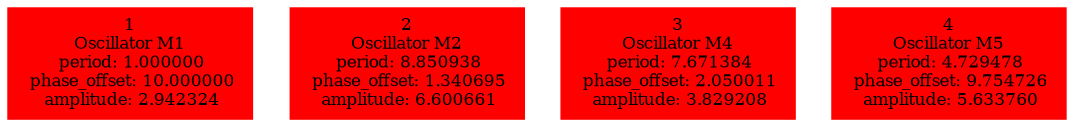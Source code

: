  digraph g{ forcelabels=true;
1 [label=<1<BR />Oscillator M1<BR /> period: 1.000000<BR /> phase_offset: 10.000000<BR /> amplitude: 2.942324>, shape=box,color=red,style=filled,fontsize=8];2 [label=<2<BR />Oscillator M2<BR /> period: 8.850938<BR /> phase_offset: 1.340695<BR /> amplitude: 6.600661>, shape=box,color=red,style=filled,fontsize=8];3 [label=<3<BR />Oscillator M4<BR /> period: 7.671384<BR /> phase_offset: 2.050011<BR /> amplitude: 3.829208>, shape=box,color=red,style=filled,fontsize=8];4 [label=<4<BR />Oscillator M5<BR /> period: 4.729478<BR /> phase_offset: 9.754726<BR /> amplitude: 5.633760>, shape=box,color=red,style=filled,fontsize=8]; }
